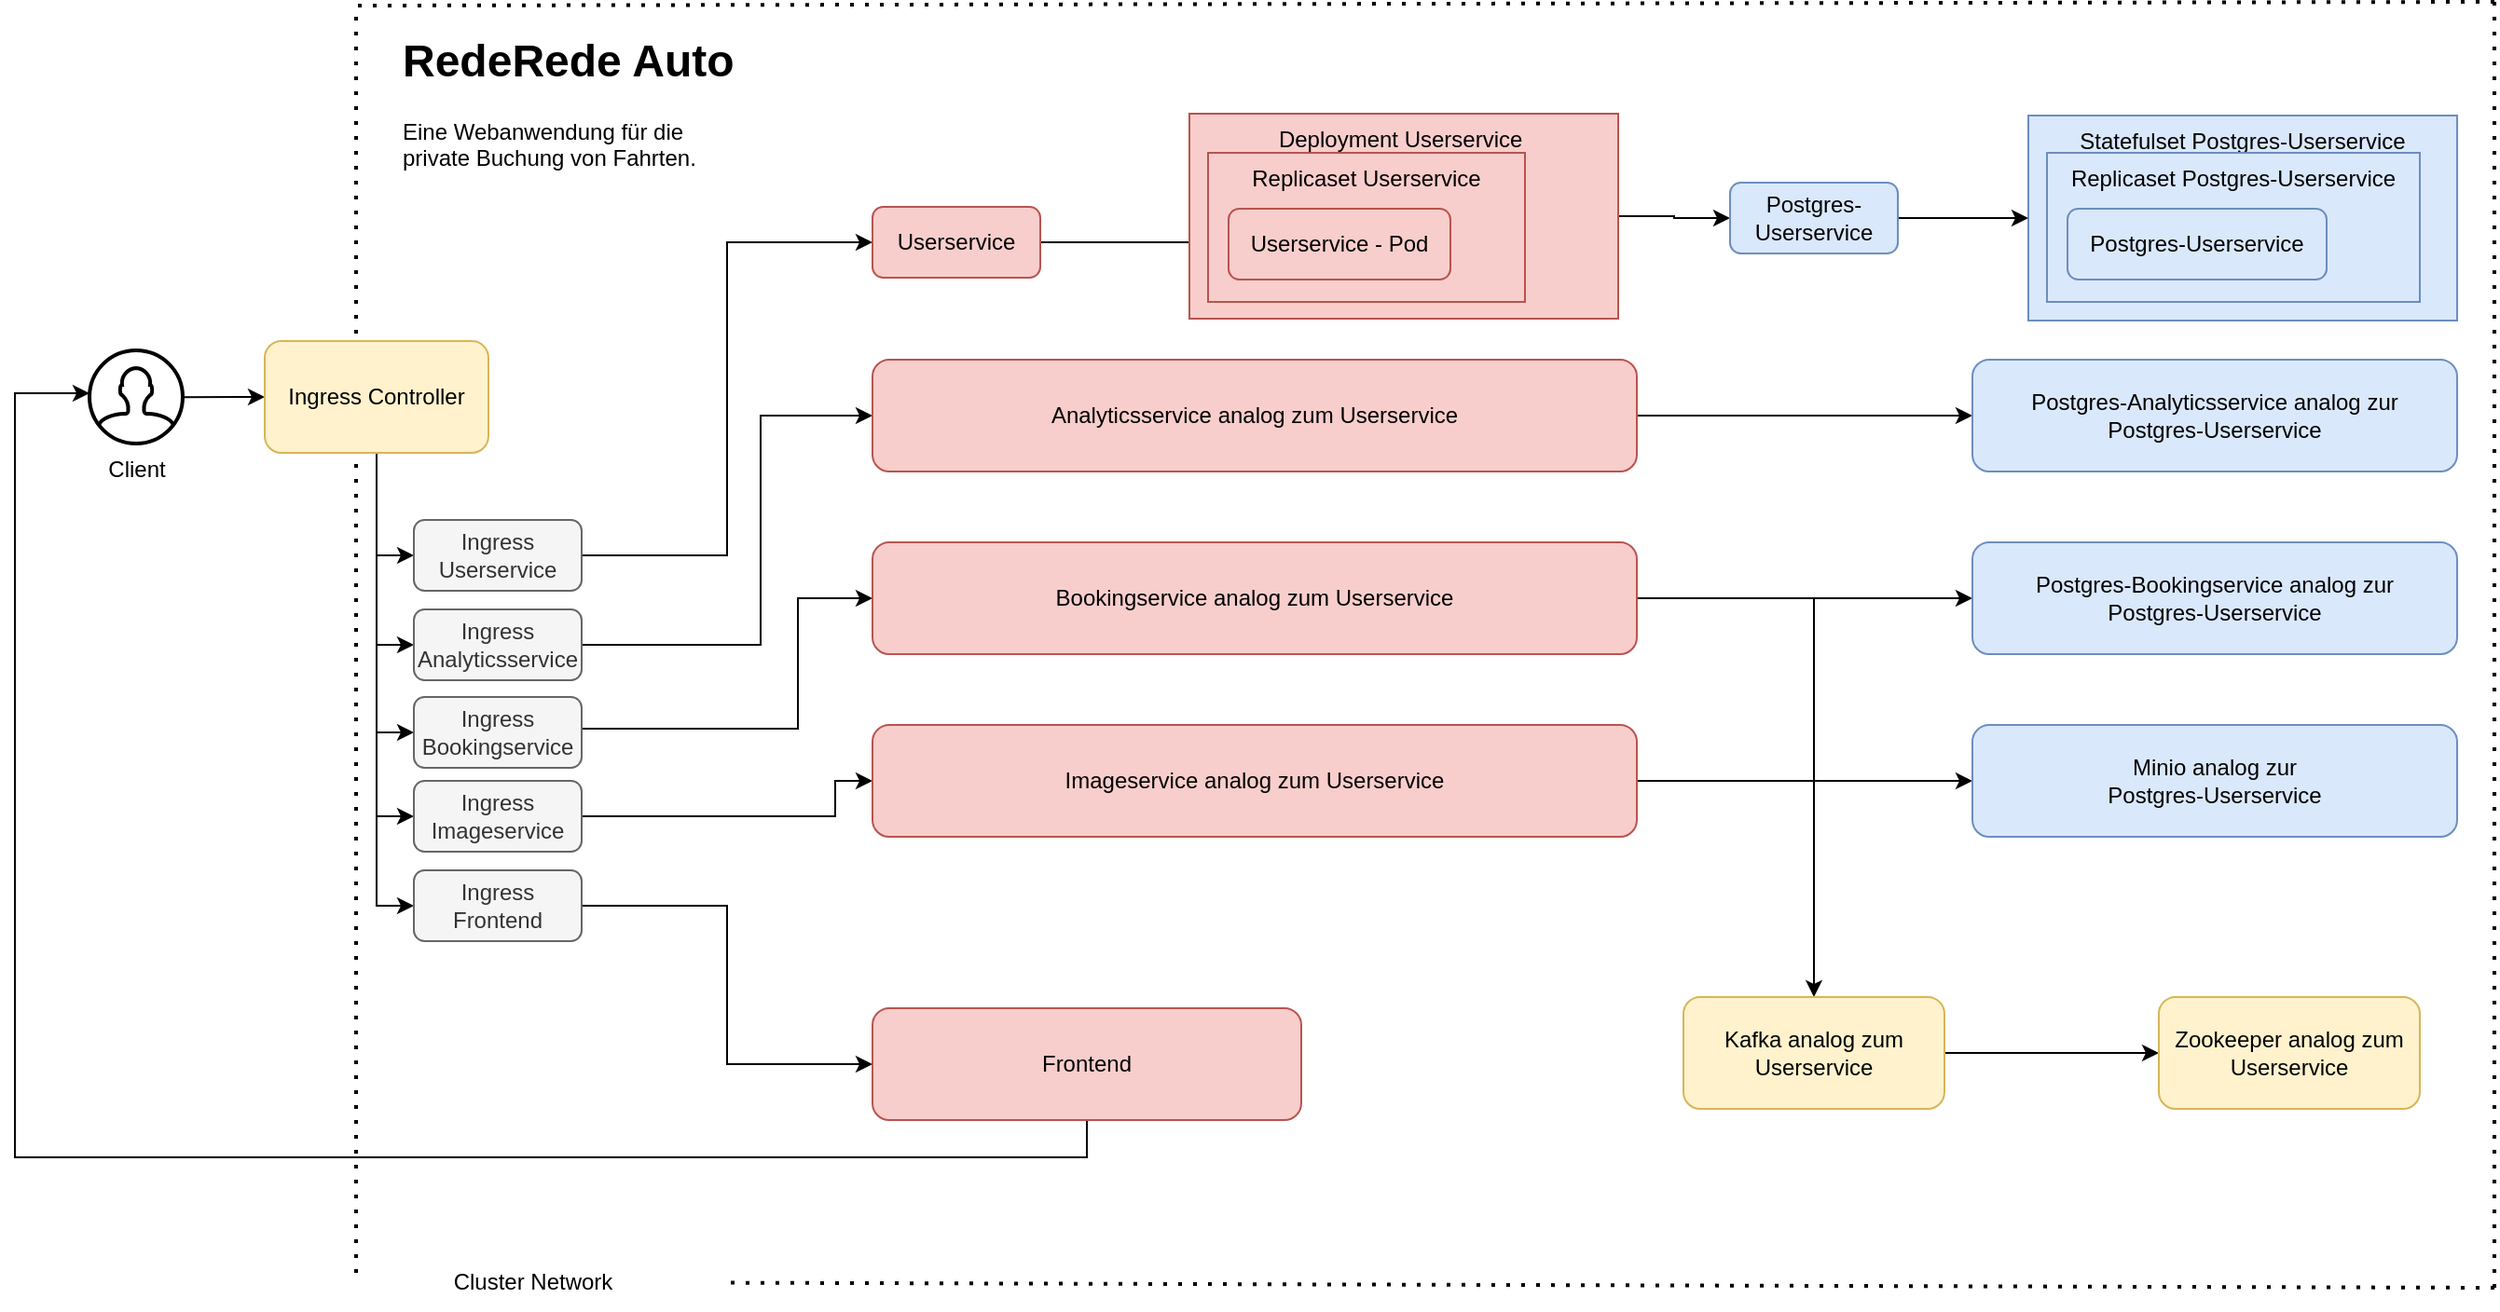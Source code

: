 <mxfile version="20.3.0" type="device"><diagram id="EnnGMFqGFjlySTpV-6oS" name="Seite-1"><mxGraphModel dx="3258" dy="1360" grid="1" gridSize="10" guides="1" tooltips="1" connect="1" arrows="1" fold="1" page="1" pageScale="1" pageWidth="827" pageHeight="1169" math="0" shadow="0"><root><mxCell id="0"/><mxCell id="1" parent="0"/><mxCell id="kcmOmSuq_RqTX71byDob-3" value="&lt;h1&gt;&lt;span style=&quot;background-color: initial;&quot;&gt;RedeRede Auto&lt;/span&gt;&lt;/h1&gt;&lt;div&gt;&lt;span style=&quot;background-color: initial;&quot;&gt;Eine Webanwendung für die private Buchung von Fahrten.&lt;/span&gt;&lt;/div&gt;" style="text;html=1;strokeColor=none;fillColor=none;spacing=5;spacingTop=-20;whiteSpace=wrap;overflow=hidden;rounded=0;" parent="1" vertex="1"><mxGeometry x="53" y="62" width="190" height="120" as="geometry"/></mxCell><mxCell id="kcmOmSuq_RqTX71byDob-4" value="" style="endArrow=none;dashed=1;html=1;dashPattern=1 3;strokeWidth=2;rounded=0;" parent="1" edge="1"><mxGeometry width="50" height="50" relative="1" as="geometry"><mxPoint x="1180" y="740" as="sourcePoint"/><mxPoint x="1180" y="50" as="targetPoint"/></mxGeometry></mxCell><mxCell id="kcmOmSuq_RqTX71byDob-5" value="" style="endArrow=none;dashed=1;html=1;dashPattern=1 3;strokeWidth=2;rounded=0;" parent="1" edge="1"><mxGeometry width="50" height="50" relative="1" as="geometry"><mxPoint x="33" y="732" as="sourcePoint"/><mxPoint x="33" y="52" as="targetPoint"/></mxGeometry></mxCell><mxCell id="kcmOmSuq_RqTX71byDob-6" value="" style="endArrow=none;dashed=1;html=1;dashPattern=1 3;strokeWidth=2;rounded=0;" parent="1" edge="1"><mxGeometry width="50" height="50" relative="1" as="geometry"><mxPoint x="1180" y="50" as="sourcePoint"/><mxPoint x="33" y="52" as="targetPoint"/></mxGeometry></mxCell><mxCell id="kcmOmSuq_RqTX71byDob-7" value="Cluster Network" style="text;html=1;strokeColor=none;fillColor=none;align=center;verticalAlign=middle;whiteSpace=wrap;rounded=0;labelBackgroundColor=#FFFFFF;" parent="1" vertex="1"><mxGeometry x="23" y="722" width="210" height="30" as="geometry"/></mxCell><mxCell id="kcmOmSuq_RqTX71byDob-8" value="" style="endArrow=none;dashed=1;html=1;dashPattern=1 3;strokeWidth=2;rounded=0;" parent="1" target="kcmOmSuq_RqTX71byDob-7" edge="1"><mxGeometry width="50" height="50" relative="1" as="geometry"><mxPoint x="1180" y="740" as="sourcePoint"/><mxPoint x="103" y="736.976" as="targetPoint"/></mxGeometry></mxCell><mxCell id="kcmOmSuq_RqTX71byDob-16" value="Client" style="html=1;verticalLabelPosition=bottom;align=center;labelBackgroundColor=#ffffff;verticalAlign=top;strokeWidth=2;strokeColor=#000000;shadow=0;dashed=0;shape=mxgraph.ios7.icons.user;" parent="1" vertex="1"><mxGeometry x="-110" y="237" width="50" height="50" as="geometry"/></mxCell><mxCell id="kcmOmSuq_RqTX71byDob-17" value="" style="endArrow=classic;html=1;rounded=0;exitX=1.018;exitY=0.503;exitDx=0;exitDy=0;exitPerimeter=0;entryX=0;entryY=0.5;entryDx=0;entryDy=0;" parent="1" source="kcmOmSuq_RqTX71byDob-16" target="kcmOmSuq_RqTX71byDob-48" edge="1"><mxGeometry width="50" height="50" relative="1" as="geometry"><mxPoint x="-47" y="429" as="sourcePoint"/><mxPoint x="-27" y="449" as="targetPoint"/></mxGeometry></mxCell><mxCell id="kcmOmSuq_RqTX71byDob-59" style="edgeStyle=orthogonalEdgeStyle;rounded=0;orthogonalLoop=1;jettySize=auto;html=1;entryX=0;entryY=0.5;entryDx=0;entryDy=0;" parent="1" source="kcmOmSuq_RqTX71byDob-48" target="kcmOmSuq_RqTX71byDob-49" edge="1"><mxGeometry relative="1" as="geometry"/></mxCell><mxCell id="kcmOmSuq_RqTX71byDob-60" style="edgeStyle=orthogonalEdgeStyle;rounded=0;orthogonalLoop=1;jettySize=auto;html=1;entryX=0;entryY=0.5;entryDx=0;entryDy=0;" parent="1" source="kcmOmSuq_RqTX71byDob-48" target="kcmOmSuq_RqTX71byDob-50" edge="1"><mxGeometry relative="1" as="geometry"/></mxCell><mxCell id="kcmOmSuq_RqTX71byDob-62" style="edgeStyle=orthogonalEdgeStyle;rounded=0;orthogonalLoop=1;jettySize=auto;html=1;entryX=0;entryY=0.5;entryDx=0;entryDy=0;" parent="1" source="kcmOmSuq_RqTX71byDob-48" target="kcmOmSuq_RqTX71byDob-51" edge="1"><mxGeometry relative="1" as="geometry"/></mxCell><mxCell id="kcmOmSuq_RqTX71byDob-63" style="edgeStyle=orthogonalEdgeStyle;rounded=0;orthogonalLoop=1;jettySize=auto;html=1;entryX=0;entryY=0.5;entryDx=0;entryDy=0;" parent="1" source="kcmOmSuq_RqTX71byDob-48" target="kcmOmSuq_RqTX71byDob-52" edge="1"><mxGeometry relative="1" as="geometry"/></mxCell><mxCell id="kcmOmSuq_RqTX71byDob-64" style="edgeStyle=orthogonalEdgeStyle;rounded=0;orthogonalLoop=1;jettySize=auto;html=1;entryX=0;entryY=0.5;entryDx=0;entryDy=0;" parent="1" source="kcmOmSuq_RqTX71byDob-48" target="kcmOmSuq_RqTX71byDob-53" edge="1"><mxGeometry relative="1" as="geometry"/></mxCell><mxCell id="kcmOmSuq_RqTX71byDob-48" value="Ingress Controller" style="rounded=1;whiteSpace=wrap;html=1;fillColor=#fff2cc;strokeColor=#d6b656;" parent="1" vertex="1"><mxGeometry x="-16" y="232" width="120" height="60" as="geometry"/></mxCell><mxCell id="x-U3t5-QU-z9c96h8rx1-21" style="edgeStyle=orthogonalEdgeStyle;rounded=0;orthogonalLoop=1;jettySize=auto;html=1;entryX=0;entryY=0.5;entryDx=0;entryDy=0;" edge="1" parent="1" source="kcmOmSuq_RqTX71byDob-49" target="x-U3t5-QU-z9c96h8rx1-20"><mxGeometry relative="1" as="geometry"/></mxCell><mxCell id="kcmOmSuq_RqTX71byDob-49" value="Ingress Frontend" style="rounded=1;whiteSpace=wrap;html=1;strokeColor=#666666;fillColor=#f5f5f5;fontColor=#333333;" parent="1" vertex="1"><mxGeometry x="64" y="516" width="90" height="38" as="geometry"/></mxCell><mxCell id="kcmOmSuq_RqTX71byDob-66" style="edgeStyle=orthogonalEdgeStyle;rounded=0;orthogonalLoop=1;jettySize=auto;html=1;entryX=0;entryY=0.5;entryDx=0;entryDy=0;" parent="1" source="kcmOmSuq_RqTX71byDob-50" target="kcmOmSuq_RqTX71byDob-54" edge="1"><mxGeometry relative="1" as="geometry"/></mxCell><mxCell id="kcmOmSuq_RqTX71byDob-50" value="Ingress Userservice" style="rounded=1;whiteSpace=wrap;html=1;strokeColor=#666666;fillColor=#f5f5f5;fontColor=#333333;" parent="1" vertex="1"><mxGeometry x="64" y="328" width="90" height="38" as="geometry"/></mxCell><mxCell id="x-U3t5-QU-z9c96h8rx1-5" style="edgeStyle=orthogonalEdgeStyle;rounded=0;orthogonalLoop=1;jettySize=auto;html=1;entryX=0;entryY=0.5;entryDx=0;entryDy=0;exitX=1;exitY=0.5;exitDx=0;exitDy=0;" edge="1" parent="1" source="kcmOmSuq_RqTX71byDob-51" target="x-U3t5-QU-z9c96h8rx1-2"><mxGeometry relative="1" as="geometry"><Array as="points"><mxPoint x="250" y="395"/><mxPoint x="250" y="272"/></Array></mxGeometry></mxCell><mxCell id="kcmOmSuq_RqTX71byDob-51" value="Ingress Analyticsservice" style="rounded=1;whiteSpace=wrap;html=1;strokeColor=#666666;fillColor=#f5f5f5;fontColor=#333333;" parent="1" vertex="1"><mxGeometry x="64" y="376" width="90" height="38" as="geometry"/></mxCell><mxCell id="x-U3t5-QU-z9c96h8rx1-6" style="edgeStyle=orthogonalEdgeStyle;rounded=0;orthogonalLoop=1;jettySize=auto;html=1;entryX=0;entryY=0.5;entryDx=0;entryDy=0;exitX=1;exitY=0.5;exitDx=0;exitDy=0;" edge="1" parent="1" source="kcmOmSuq_RqTX71byDob-52" target="x-U3t5-QU-z9c96h8rx1-3"><mxGeometry relative="1" as="geometry"><mxPoint x="200" y="460" as="sourcePoint"/><Array as="points"><mxPoint x="154" y="440"/><mxPoint x="270" y="440"/><mxPoint x="270" y="370"/></Array></mxGeometry></mxCell><mxCell id="kcmOmSuq_RqTX71byDob-52" value="Ingress Bookingservice" style="rounded=1;whiteSpace=wrap;html=1;strokeColor=#666666;fillColor=#f5f5f5;fontColor=#333333;" parent="1" vertex="1"><mxGeometry x="64" y="423" width="90" height="38" as="geometry"/></mxCell><mxCell id="x-U3t5-QU-z9c96h8rx1-7" style="edgeStyle=orthogonalEdgeStyle;rounded=0;orthogonalLoop=1;jettySize=auto;html=1;exitX=1;exitY=0.5;exitDx=0;exitDy=0;" edge="1" parent="1" source="kcmOmSuq_RqTX71byDob-53" target="x-U3t5-QU-z9c96h8rx1-4"><mxGeometry relative="1" as="geometry"><mxPoint x="160" y="490" as="sourcePoint"/><Array as="points"><mxPoint x="290" y="487"/><mxPoint x="290" y="468"/></Array></mxGeometry></mxCell><mxCell id="kcmOmSuq_RqTX71byDob-53" value="Ingress Imageservice" style="rounded=1;whiteSpace=wrap;html=1;strokeColor=#666666;fillColor=#f5f5f5;fontColor=#333333;" parent="1" vertex="1"><mxGeometry x="64" y="468" width="90" height="38" as="geometry"/></mxCell><mxCell id="kcmOmSuq_RqTX71byDob-67" style="edgeStyle=orthogonalEdgeStyle;rounded=0;orthogonalLoop=1;jettySize=auto;html=1;entryX=0;entryY=0.5;entryDx=0;entryDy=0;" parent="1" source="kcmOmSuq_RqTX71byDob-54" target="kcmOmSuq_RqTX71byDob-57" edge="1"><mxGeometry relative="1" as="geometry"><Array as="points"><mxPoint x="501" y="179"/></Array></mxGeometry></mxCell><mxCell id="kcmOmSuq_RqTX71byDob-54" value="Userservice" style="rounded=1;whiteSpace=wrap;html=1;fillColor=#f8cecc;strokeColor=#b85450;" parent="1" vertex="1"><mxGeometry x="310" y="160" width="90" height="38" as="geometry"/></mxCell><mxCell id="x-U3t5-QU-z9c96h8rx1-14" style="edgeStyle=orthogonalEdgeStyle;rounded=0;orthogonalLoop=1;jettySize=auto;html=1;entryX=0;entryY=0.5;entryDx=0;entryDy=0;" edge="1" parent="1" source="kcmOmSuq_RqTX71byDob-55" target="kcmOmSuq_RqTX71byDob-86"><mxGeometry relative="1" as="geometry"/></mxCell><mxCell id="kcmOmSuq_RqTX71byDob-55" value="Deployment Userservice&amp;nbsp;" style="rounded=0;whiteSpace=wrap;html=1;verticalAlign=top;strokeColor=#b85450;fillColor=#f8cecc;" parent="1" vertex="1"><mxGeometry x="480" y="110" width="230" height="110" as="geometry"/></mxCell><mxCell id="kcmOmSuq_RqTX71byDob-56" value="Replicaset Userservice" style="rounded=0;whiteSpace=wrap;html=1;verticalAlign=top;fillColor=#f8cecc;strokeColor=#b85450;" parent="1" vertex="1"><mxGeometry x="490" y="131" width="170" height="80" as="geometry"/></mxCell><mxCell id="kcmOmSuq_RqTX71byDob-57" value="Userservice - Pod" style="rounded=1;whiteSpace=wrap;html=1;fillColor=#f8cecc;strokeColor=#b85450;" parent="1" vertex="1"><mxGeometry x="501" y="161" width="119" height="38" as="geometry"/></mxCell><mxCell id="kcmOmSuq_RqTX71byDob-83" value="Statefulset Postgres-Userservice" style="rounded=0;whiteSpace=wrap;html=1;verticalAlign=top;strokeColor=#6c8ebf;fillColor=#dae8fc;" parent="1" vertex="1"><mxGeometry x="930" y="111" width="230" height="110" as="geometry"/></mxCell><mxCell id="kcmOmSuq_RqTX71byDob-84" value="Replicaset Postgres-Userservice" style="rounded=0;whiteSpace=wrap;html=1;verticalAlign=top;strokeColor=#6c8ebf;fillColor=#dae8fc;" parent="1" vertex="1"><mxGeometry x="940" y="131" width="200" height="80" as="geometry"/></mxCell><mxCell id="kcmOmSuq_RqTX71byDob-85" value="Postgres-Userservice" style="rounded=1;whiteSpace=wrap;html=1;strokeColor=#6c8ebf;fillColor=#dae8fc;" parent="1" vertex="1"><mxGeometry x="951" y="161" width="139" height="38" as="geometry"/></mxCell><mxCell id="x-U3t5-QU-z9c96h8rx1-15" style="edgeStyle=orthogonalEdgeStyle;rounded=0;orthogonalLoop=1;jettySize=auto;html=1;entryX=0;entryY=0.5;entryDx=0;entryDy=0;" edge="1" parent="1" source="kcmOmSuq_RqTX71byDob-86" target="kcmOmSuq_RqTX71byDob-83"><mxGeometry relative="1" as="geometry"/></mxCell><mxCell id="kcmOmSuq_RqTX71byDob-86" value="Postgres-Userservice" style="rounded=1;whiteSpace=wrap;html=1;strokeColor=#6c8ebf;fillColor=#dae8fc;" parent="1" vertex="1"><mxGeometry x="770" y="147" width="90" height="38" as="geometry"/></mxCell><mxCell id="x-U3t5-QU-z9c96h8rx1-10" style="edgeStyle=orthogonalEdgeStyle;rounded=0;orthogonalLoop=1;jettySize=auto;html=1;" edge="1" parent="1" source="x-U3t5-QU-z9c96h8rx1-2" target="x-U3t5-QU-z9c96h8rx1-8"><mxGeometry relative="1" as="geometry"/></mxCell><mxCell id="x-U3t5-QU-z9c96h8rx1-2" value="Analyticsservice analog zum Userservice" style="rounded=1;whiteSpace=wrap;html=1;fillColor=#f8cecc;strokeColor=#b85450;" vertex="1" parent="1"><mxGeometry x="310" y="242" width="410" height="60" as="geometry"/></mxCell><mxCell id="x-U3t5-QU-z9c96h8rx1-11" style="edgeStyle=orthogonalEdgeStyle;rounded=0;orthogonalLoop=1;jettySize=auto;html=1;" edge="1" parent="1" source="x-U3t5-QU-z9c96h8rx1-3" target="x-U3t5-QU-z9c96h8rx1-9"><mxGeometry relative="1" as="geometry"/></mxCell><mxCell id="x-U3t5-QU-z9c96h8rx1-18" style="edgeStyle=orthogonalEdgeStyle;rounded=0;orthogonalLoop=1;jettySize=auto;html=1;" edge="1" parent="1" source="x-U3t5-QU-z9c96h8rx1-3" target="x-U3t5-QU-z9c96h8rx1-16"><mxGeometry relative="1" as="geometry"/></mxCell><mxCell id="x-U3t5-QU-z9c96h8rx1-3" value="Bookingservice analog zum Userservice" style="rounded=1;whiteSpace=wrap;html=1;fillColor=#f8cecc;strokeColor=#b85450;" vertex="1" parent="1"><mxGeometry x="310" y="340" width="410" height="60" as="geometry"/></mxCell><mxCell id="x-U3t5-QU-z9c96h8rx1-13" style="edgeStyle=orthogonalEdgeStyle;rounded=0;orthogonalLoop=1;jettySize=auto;html=1;entryX=0;entryY=0.5;entryDx=0;entryDy=0;" edge="1" parent="1" source="x-U3t5-QU-z9c96h8rx1-4" target="x-U3t5-QU-z9c96h8rx1-12"><mxGeometry relative="1" as="geometry"/></mxCell><mxCell id="x-U3t5-QU-z9c96h8rx1-4" value="Imageservice analog zum Userservice" style="rounded=1;whiteSpace=wrap;html=1;fillColor=#f8cecc;strokeColor=#b85450;" vertex="1" parent="1"><mxGeometry x="310" y="438" width="410" height="60" as="geometry"/></mxCell><mxCell id="x-U3t5-QU-z9c96h8rx1-8" value="Postgres-Analyticsservice analog zur &lt;br&gt;Postgres-Userservice" style="rounded=1;whiteSpace=wrap;html=1;strokeColor=#6c8ebf;fillColor=#dae8fc;" vertex="1" parent="1"><mxGeometry x="900" y="242" width="260" height="60" as="geometry"/></mxCell><mxCell id="x-U3t5-QU-z9c96h8rx1-9" value="Postgres-Bookingservice analog zur &lt;br&gt;Postgres-Userservice" style="rounded=1;whiteSpace=wrap;html=1;strokeColor=#6c8ebf;fillColor=#dae8fc;" vertex="1" parent="1"><mxGeometry x="900" y="340" width="260" height="60" as="geometry"/></mxCell><mxCell id="x-U3t5-QU-z9c96h8rx1-12" value="Minio analog zur &lt;br&gt;Postgres-Userservice" style="rounded=1;whiteSpace=wrap;html=1;strokeColor=#6c8ebf;fillColor=#dae8fc;" vertex="1" parent="1"><mxGeometry x="900" y="438" width="260" height="60" as="geometry"/></mxCell><mxCell id="x-U3t5-QU-z9c96h8rx1-19" style="edgeStyle=orthogonalEdgeStyle;rounded=0;orthogonalLoop=1;jettySize=auto;html=1;entryX=0;entryY=0.5;entryDx=0;entryDy=0;" edge="1" parent="1" source="x-U3t5-QU-z9c96h8rx1-16" target="x-U3t5-QU-z9c96h8rx1-17"><mxGeometry relative="1" as="geometry"/></mxCell><mxCell id="x-U3t5-QU-z9c96h8rx1-16" value="Kafka analog zum Userservice" style="rounded=1;whiteSpace=wrap;html=1;fillColor=#fff2cc;strokeColor=#d6b656;" vertex="1" parent="1"><mxGeometry x="745" y="584" width="140" height="60" as="geometry"/></mxCell><mxCell id="x-U3t5-QU-z9c96h8rx1-17" value="Zookeeper analog zum Userservice" style="rounded=1;whiteSpace=wrap;html=1;fillColor=#fff2cc;strokeColor=#d6b656;" vertex="1" parent="1"><mxGeometry x="1000" y="584" width="140" height="60" as="geometry"/></mxCell><mxCell id="x-U3t5-QU-z9c96h8rx1-22" style="edgeStyle=orthogonalEdgeStyle;rounded=0;orthogonalLoop=1;jettySize=auto;html=1;entryX=0;entryY=0.46;entryDx=0;entryDy=0;entryPerimeter=0;" edge="1" parent="1" source="x-U3t5-QU-z9c96h8rx1-20" target="kcmOmSuq_RqTX71byDob-16"><mxGeometry relative="1" as="geometry"><Array as="points"><mxPoint x="425" y="670"/><mxPoint x="-150" y="670"/><mxPoint x="-150" y="260"/></Array></mxGeometry></mxCell><mxCell id="x-U3t5-QU-z9c96h8rx1-20" value="Frontend" style="rounded=1;whiteSpace=wrap;html=1;fillColor=#f8cecc;strokeColor=#b85450;" vertex="1" parent="1"><mxGeometry x="310" y="590" width="230" height="60" as="geometry"/></mxCell></root></mxGraphModel></diagram></mxfile>